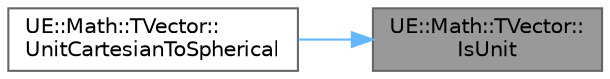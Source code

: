 digraph "UE::Math::TVector::IsUnit"
{
 // INTERACTIVE_SVG=YES
 // LATEX_PDF_SIZE
  bgcolor="transparent";
  edge [fontname=Helvetica,fontsize=10,labelfontname=Helvetica,labelfontsize=10];
  node [fontname=Helvetica,fontsize=10,shape=box,height=0.2,width=0.4];
  rankdir="RL";
  Node1 [id="Node000001",label="UE::Math::TVector::\lIsUnit",height=0.2,width=0.4,color="gray40", fillcolor="grey60", style="filled", fontcolor="black",tooltip="Check if the vector is of unit length, with specified tolerance."];
  Node1 -> Node2 [id="edge1_Node000001_Node000002",dir="back",color="steelblue1",style="solid",tooltip=" "];
  Node2 [id="Node000002",label="UE::Math::TVector::\lUnitCartesianToSpherical",height=0.2,width=0.4,color="grey40", fillcolor="white", style="filled",URL="$de/d77/structUE_1_1Math_1_1TVector.html#ae9aef3d380cd3f8ec1b53c380782bf0b",tooltip="Converts a Cartesian unit vector into spherical coordinates on the unit sphere."];
}
